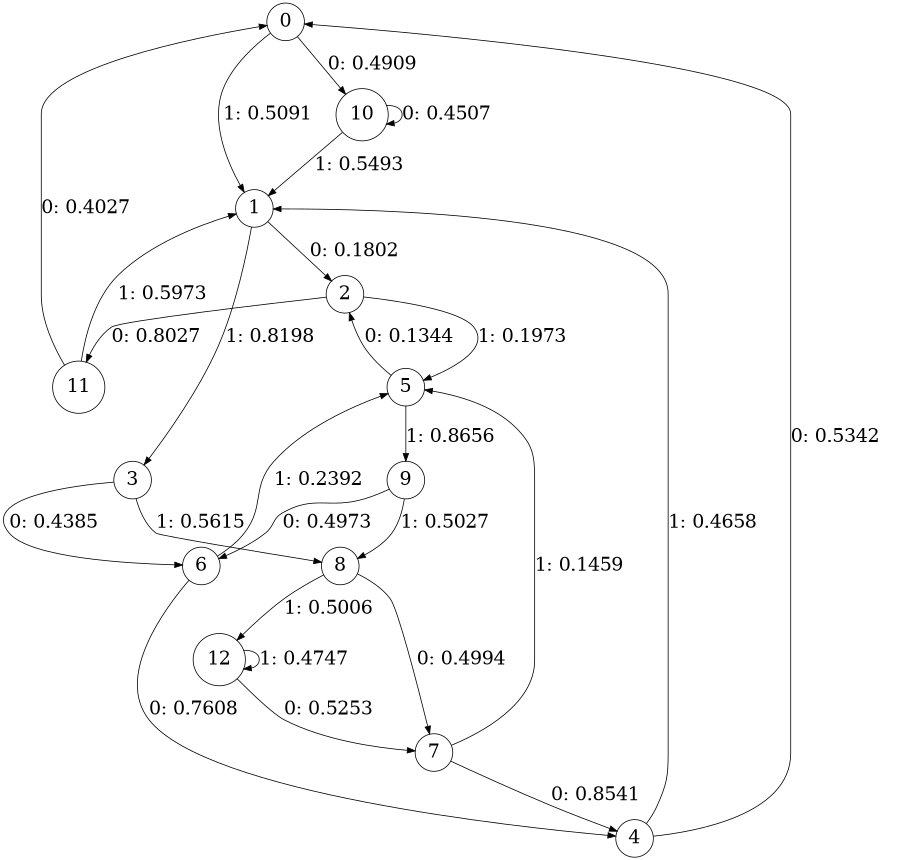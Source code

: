 digraph "ch1faceL4" {
size = "6,8.5";
ratio = "fill";
node [shape = circle];
node [fontsize = 24];
edge [fontsize = 24];
0 -> 10 [label = "0: 0.4909   "];
0 -> 1 [label = "1: 0.5091   "];
1 -> 2 [label = "0: 0.1802   "];
1 -> 3 [label = "1: 0.8198   "];
2 -> 11 [label = "0: 0.8027   "];
2 -> 5 [label = "1: 0.1973   "];
3 -> 6 [label = "0: 0.4385   "];
3 -> 8 [label = "1: 0.5615   "];
4 -> 0 [label = "0: 0.5342   "];
4 -> 1 [label = "1: 0.4658   "];
5 -> 2 [label = "0: 0.1344   "];
5 -> 9 [label = "1: 0.8656   "];
6 -> 4 [label = "0: 0.7608   "];
6 -> 5 [label = "1: 0.2392   "];
7 -> 4 [label = "0: 0.8541   "];
7 -> 5 [label = "1: 0.1459   "];
8 -> 7 [label = "0: 0.4994   "];
8 -> 12 [label = "1: 0.5006   "];
9 -> 6 [label = "0: 0.4973   "];
9 -> 8 [label = "1: 0.5027   "];
10 -> 10 [label = "0: 0.4507   "];
10 -> 1 [label = "1: 0.5493   "];
11 -> 0 [label = "0: 0.4027   "];
11 -> 1 [label = "1: 0.5973   "];
12 -> 7 [label = "0: 0.5253   "];
12 -> 12 [label = "1: 0.4747   "];
}